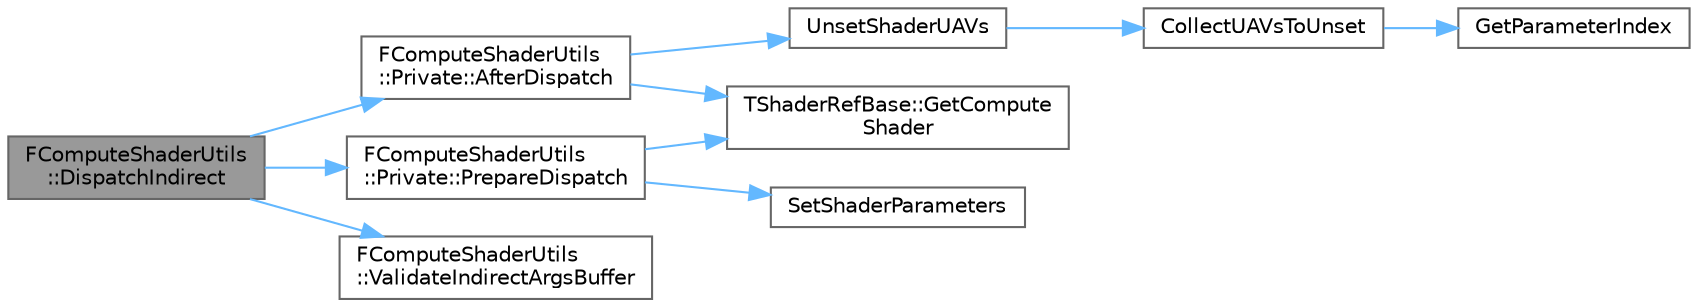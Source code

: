 digraph "FComputeShaderUtils::DispatchIndirect"
{
 // INTERACTIVE_SVG=YES
 // LATEX_PDF_SIZE
  bgcolor="transparent";
  edge [fontname=Helvetica,fontsize=10,labelfontname=Helvetica,labelfontsize=10];
  node [fontname=Helvetica,fontsize=10,shape=box,height=0.2,width=0.4];
  rankdir="LR";
  Node1 [id="Node000001",label="FComputeShaderUtils\l::DispatchIndirect",height=0.2,width=0.4,color="gray40", fillcolor="grey60", style="filled", fontcolor="black",tooltip="Indirect dispatch a compute shader to rhi command list with its parameters."];
  Node1 -> Node2 [id="edge1_Node000001_Node000002",color="steelblue1",style="solid",tooltip=" "];
  Node2 [id="Node000002",label="FComputeShaderUtils\l::Private::AfterDispatch",height=0.2,width=0.4,color="grey40", fillcolor="white", style="filled",URL="$d2/d1f/namespaceFComputeShaderUtils_1_1Private.html#a2bb37c074da53aa253ac566f6e9d565b",tooltip=" "];
  Node2 -> Node3 [id="edge2_Node000002_Node000003",color="steelblue1",style="solid",tooltip=" "];
  Node3 [id="Node000003",label="TShaderRefBase::GetCompute\lShader",height=0.2,width=0.4,color="grey40", fillcolor="white", style="filled",URL="$dc/d92/classTShaderRefBase.html#ae70e9a74dc76875e8c2d02c364c064ea",tooltip=" "];
  Node2 -> Node4 [id="edge3_Node000002_Node000004",color="steelblue1",style="solid",tooltip=" "];
  Node4 [id="Node000004",label="UnsetShaderUAVs",height=0.2,width=0.4,color="grey40", fillcolor="white", style="filled",URL="$dc/d10/ShaderParameterStruct_8h.html#acb1bee27c7392d3cc206033d90fb4ae5",tooltip=" "];
  Node4 -> Node5 [id="edge4_Node000004_Node000005",color="steelblue1",style="solid",tooltip=" "];
  Node5 [id="Node000005",label="CollectUAVsToUnset",height=0.2,width=0.4,color="grey40", fillcolor="white", style="filled",URL="$dc/d10/ShaderParameterStruct_8h.html#a0f604f4f84105eb19f733e3f6816a542",tooltip=" "];
  Node5 -> Node6 [id="edge5_Node000005_Node000006",color="steelblue1",style="solid",tooltip=" "];
  Node6 [id="Node000006",label="GetParameterIndex",height=0.2,width=0.4,color="grey40", fillcolor="white", style="filled",URL="$d2/dac/Shader_8h.html#a0e488ce54f123090269a28a622fcd400",tooltip=" "];
  Node1 -> Node7 [id="edge6_Node000001_Node000007",color="steelblue1",style="solid",tooltip=" "];
  Node7 [id="Node000007",label="FComputeShaderUtils\l::Private::PrepareDispatch",height=0.2,width=0.4,color="grey40", fillcolor="white", style="filled",URL="$d2/d1f/namespaceFComputeShaderUtils_1_1Private.html#a73b7f19b7b11a38a724787b6fe768923",tooltip=" "];
  Node7 -> Node3 [id="edge7_Node000007_Node000003",color="steelblue1",style="solid",tooltip=" "];
  Node7 -> Node8 [id="edge8_Node000007_Node000008",color="steelblue1",style="solid",tooltip=" "];
  Node8 [id="Node000008",label="SetShaderParameters",height=0.2,width=0.4,color="grey40", fillcolor="white", style="filled",URL="$dc/d10/ShaderParameterStruct_8h.html#a6d0f1aee553d43d6ecbce3f539d044b6",tooltip=" "];
  Node1 -> Node9 [id="edge9_Node000001_Node000009",color="steelblue1",style="solid",tooltip=" "];
  Node9 [id="Node000009",label="FComputeShaderUtils\l::ValidateIndirectArgsBuffer",height=0.2,width=0.4,color="grey40", fillcolor="white", style="filled",URL="$d3/d0e/namespaceFComputeShaderUtils.html#a82333f15d49d03b1cb1f8e119e7a9250",tooltip=" "];
}

